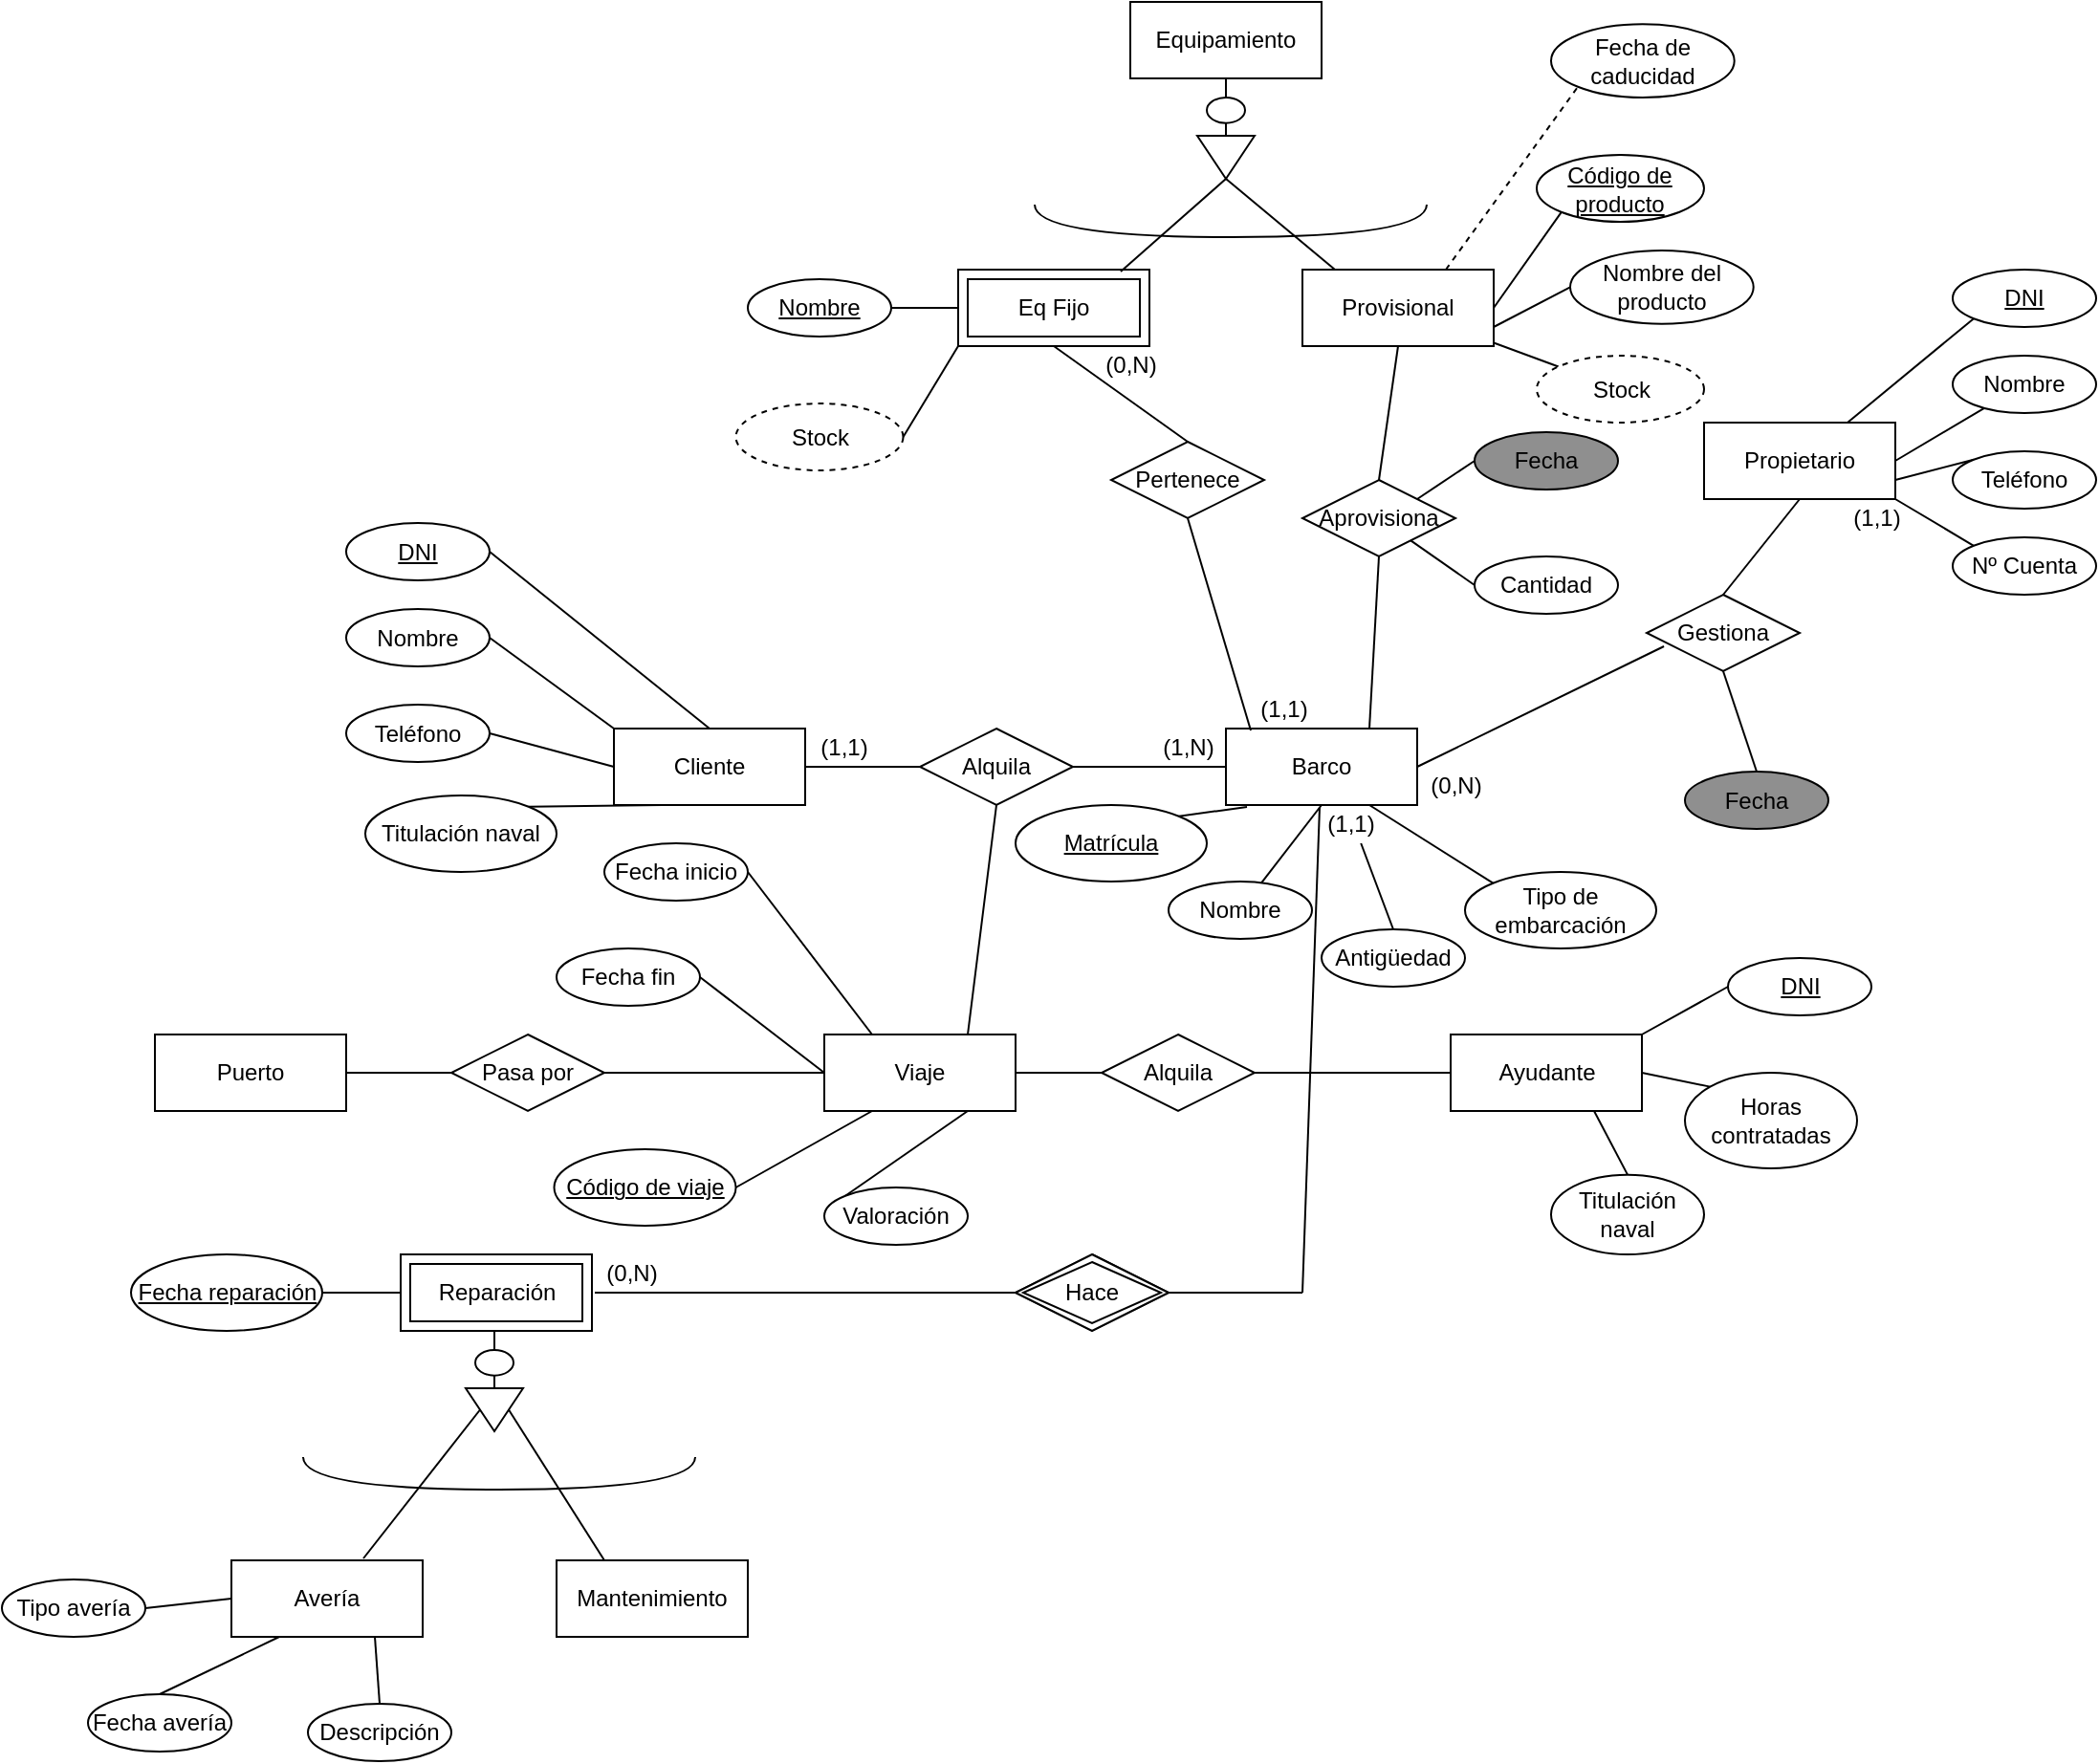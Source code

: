<mxfile version="13.9.0" type="device"><diagram id="R2lEEEUBdFMjLlhIrx00" name="Page-1"><mxGraphModel dx="2272" dy="772" grid="1" gridSize="10" guides="1" tooltips="1" connect="1" arrows="1" fold="1" page="1" pageScale="1" pageWidth="850" pageHeight="1100" math="0" shadow="0" extFonts="Permanent Marker^https://fonts.googleapis.com/css?family=Permanent+Marker"><root><mxCell id="0"/><mxCell id="1" parent="0"/><mxCell id="QF-dK1uG4Sk2gMCB4cIY-15" style="edgeStyle=none;rounded=0;orthogonalLoop=1;jettySize=auto;html=1;exitX=0.11;exitY=1.025;exitDx=0;exitDy=0;endArrow=none;endFill=0;strokeColor=#000000;entryX=1;entryY=0;entryDx=0;entryDy=0;exitPerimeter=0;" parent="1" source="QF-dK1uG4Sk2gMCB4cIY-2" target="QF-dK1uG4Sk2gMCB4cIY-14" edge="1"><mxGeometry relative="1" as="geometry"><mxPoint x="185" y="70" as="targetPoint"/></mxGeometry></mxCell><mxCell id="QF-dK1uG4Sk2gMCB4cIY-17" style="edgeStyle=none;rounded=0;orthogonalLoop=1;jettySize=auto;html=1;exitX=1;exitY=0.5;exitDx=0;exitDy=0;endArrow=none;endFill=0;strokeColor=#000000;entryX=0.113;entryY=0.675;entryDx=0;entryDy=0;entryPerimeter=0;" parent="1" source="QF-dK1uG4Sk2gMCB4cIY-2" target="QF-dK1uG4Sk2gMCB4cIY-25" edge="1"><mxGeometry relative="1" as="geometry"><mxPoint x="480" y="330" as="targetPoint"/></mxGeometry></mxCell><mxCell id="QF-dK1uG4Sk2gMCB4cIY-24" style="edgeStyle=none;rounded=0;orthogonalLoop=1;jettySize=auto;html=1;exitX=1;exitY=0.5;exitDx=0;exitDy=0;entryX=0;entryY=0.5;entryDx=0;entryDy=0;endArrow=none;endFill=0;strokeColor=#000000;" parent="1" source="QF-dK1uG4Sk2gMCB4cIY-2" target="QF-dK1uG4Sk2gMCB4cIY-19" edge="1"><mxGeometry relative="1" as="geometry"/></mxCell><mxCell id="zEP2oecPzIsx3I8dMnCr-19" style="edgeStyle=none;rounded=0;orthogonalLoop=1;jettySize=auto;html=1;exitX=0.5;exitY=1;exitDx=0;exitDy=0;endArrow=none;endFill=0;" edge="1" parent="1" source="QF-dK1uG4Sk2gMCB4cIY-2" target="zEP2oecPzIsx3I8dMnCr-17"><mxGeometry relative="1" as="geometry"/></mxCell><mxCell id="QF-dK1uG4Sk2gMCB4cIY-2" value="Barco" style="whiteSpace=wrap;html=1;align=center;" parent="1" vertex="1"><mxGeometry x="370" y="390" width="100" height="40" as="geometry"/></mxCell><mxCell id="zEP2oecPzIsx3I8dMnCr-6" style="rounded=0;orthogonalLoop=1;jettySize=auto;html=1;exitX=1;exitY=0.75;exitDx=0;exitDy=0;entryX=0;entryY=0;entryDx=0;entryDy=0;endArrow=none;endFill=0;" edge="1" parent="1" source="QF-dK1uG4Sk2gMCB4cIY-5" target="zEP2oecPzIsx3I8dMnCr-3"><mxGeometry relative="1" as="geometry"/></mxCell><mxCell id="zEP2oecPzIsx3I8dMnCr-7" style="edgeStyle=none;rounded=0;orthogonalLoop=1;jettySize=auto;html=1;exitX=1;exitY=0.5;exitDx=0;exitDy=0;endArrow=none;endFill=0;" edge="1" parent="1" source="QF-dK1uG4Sk2gMCB4cIY-5" target="zEP2oecPzIsx3I8dMnCr-2"><mxGeometry relative="1" as="geometry"/></mxCell><mxCell id="zEP2oecPzIsx3I8dMnCr-8" style="edgeStyle=none;rounded=0;orthogonalLoop=1;jettySize=auto;html=1;exitX=0.75;exitY=0;exitDx=0;exitDy=0;entryX=0;entryY=1;entryDx=0;entryDy=0;endArrow=none;endFill=0;" edge="1" parent="1" source="QF-dK1uG4Sk2gMCB4cIY-5" target="zEP2oecPzIsx3I8dMnCr-1"><mxGeometry relative="1" as="geometry"/></mxCell><mxCell id="zEP2oecPzIsx3I8dMnCr-31" style="edgeStyle=none;rounded=0;orthogonalLoop=1;jettySize=auto;html=1;exitX=1;exitY=1;exitDx=0;exitDy=0;entryX=0;entryY=0;entryDx=0;entryDy=0;endArrow=none;endFill=0;" edge="1" parent="1" source="QF-dK1uG4Sk2gMCB4cIY-5" target="zEP2oecPzIsx3I8dMnCr-30"><mxGeometry relative="1" as="geometry"/></mxCell><mxCell id="QF-dK1uG4Sk2gMCB4cIY-5" value="Propietario" style="whiteSpace=wrap;html=1;align=center;" parent="1" vertex="1"><mxGeometry x="620" y="230" width="100" height="40" as="geometry"/></mxCell><mxCell id="QF-dK1uG4Sk2gMCB4cIY-6" value="&lt;div&gt;Cliente&lt;/div&gt;" style="whiteSpace=wrap;html=1;align=center;" parent="1" vertex="1"><mxGeometry x="50" y="390" width="100" height="40" as="geometry"/></mxCell><mxCell id="zEP2oecPzIsx3I8dMnCr-98" style="edgeStyle=none;rounded=0;orthogonalLoop=1;jettySize=auto;html=1;exitX=1;exitY=0;exitDx=0;exitDy=0;entryX=0;entryY=0.5;entryDx=0;entryDy=0;endArrow=none;endFill=0;" edge="1" parent="1" source="QF-dK1uG4Sk2gMCB4cIY-7" target="zEP2oecPzIsx3I8dMnCr-97"><mxGeometry relative="1" as="geometry"/></mxCell><mxCell id="zEP2oecPzIsx3I8dMnCr-99" style="edgeStyle=none;rounded=0;orthogonalLoop=1;jettySize=auto;html=1;exitX=1;exitY=0.5;exitDx=0;exitDy=0;entryX=0;entryY=0;entryDx=0;entryDy=0;endArrow=none;endFill=0;" edge="1" parent="1" source="QF-dK1uG4Sk2gMCB4cIY-7" target="zEP2oecPzIsx3I8dMnCr-96"><mxGeometry relative="1" as="geometry"/></mxCell><mxCell id="zEP2oecPzIsx3I8dMnCr-100" style="edgeStyle=none;rounded=0;orthogonalLoop=1;jettySize=auto;html=1;exitX=0.75;exitY=1;exitDx=0;exitDy=0;entryX=0.5;entryY=0;entryDx=0;entryDy=0;endArrow=none;endFill=0;" edge="1" parent="1" source="QF-dK1uG4Sk2gMCB4cIY-7" target="zEP2oecPzIsx3I8dMnCr-95"><mxGeometry relative="1" as="geometry"/></mxCell><mxCell id="QF-dK1uG4Sk2gMCB4cIY-7" value="Ayudante" style="whiteSpace=wrap;html=1;align=center;" parent="1" vertex="1"><mxGeometry x="487.5" y="550" width="100" height="40" as="geometry"/></mxCell><mxCell id="zEP2oecPzIsx3I8dMnCr-85" style="edgeStyle=none;rounded=0;orthogonalLoop=1;jettySize=auto;html=1;exitX=0.75;exitY=1;exitDx=0;exitDy=0;entryX=0;entryY=0;entryDx=0;entryDy=0;endArrow=none;endFill=0;" edge="1" parent="1" source="QF-dK1uG4Sk2gMCB4cIY-8" target="zEP2oecPzIsx3I8dMnCr-84"><mxGeometry relative="1" as="geometry"/></mxCell><mxCell id="zEP2oecPzIsx3I8dMnCr-87" style="edgeStyle=none;rounded=0;orthogonalLoop=1;jettySize=auto;html=1;exitX=0;exitY=0.5;exitDx=0;exitDy=0;endArrow=none;endFill=0;" edge="1" parent="1" source="QF-dK1uG4Sk2gMCB4cIY-10"><mxGeometry relative="1" as="geometry"><mxPoint x="-20" y="570" as="targetPoint"/></mxGeometry></mxCell><mxCell id="zEP2oecPzIsx3I8dMnCr-94" style="edgeStyle=none;rounded=0;orthogonalLoop=1;jettySize=auto;html=1;exitX=1;exitY=0.5;exitDx=0;exitDy=0;entryX=0;entryY=0.5;entryDx=0;entryDy=0;endArrow=none;endFill=0;" edge="1" parent="1" source="QF-dK1uG4Sk2gMCB4cIY-8" target="zEP2oecPzIsx3I8dMnCr-92"><mxGeometry relative="1" as="geometry"/></mxCell><mxCell id="QF-dK1uG4Sk2gMCB4cIY-8" value="Viaje" style="whiteSpace=wrap;html=1;align=center;" parent="1" vertex="1"><mxGeometry x="160" y="550" width="100" height="40" as="geometry"/></mxCell><mxCell id="QF-dK1uG4Sk2gMCB4cIY-9" value="Mantenimiento" style="whiteSpace=wrap;html=1;align=center;" parent="1" vertex="1"><mxGeometry x="20" y="825" width="100" height="40" as="geometry"/></mxCell><mxCell id="QF-dK1uG4Sk2gMCB4cIY-40" style="edgeStyle=none;rounded=0;orthogonalLoop=1;jettySize=auto;html=1;exitX=0.5;exitY=1;exitDx=0;exitDy=0;endArrow=none;endFill=0;strokeColor=#000000;entryX=0.5;entryY=0;entryDx=0;entryDy=0;" parent="1" source="QF-dK1uG4Sk2gMCB4cIY-13" target="QF-dK1uG4Sk2gMCB4cIY-47" edge="1"><mxGeometry relative="1" as="geometry"/></mxCell><mxCell id="QF-dK1uG4Sk2gMCB4cIY-53" style="edgeStyle=none;rounded=0;orthogonalLoop=1;jettySize=auto;html=1;exitX=0;exitY=0.5;exitDx=0;exitDy=0;entryX=1;entryY=0.5;entryDx=0;entryDy=0;endArrow=none;endFill=0;strokeColor=#000000;" parent="1" source="QF-dK1uG4Sk2gMCB4cIY-13" target="QF-dK1uG4Sk2gMCB4cIY-52" edge="1"><mxGeometry relative="1" as="geometry"/></mxCell><mxCell id="QF-dK1uG4Sk2gMCB4cIY-13" value="Eq Fijo" style="shape=ext;margin=3;double=1;whiteSpace=wrap;html=1;align=center;strokeColor=#000000;" parent="1" vertex="1"><mxGeometry x="230" y="150" width="100" height="40" as="geometry"/></mxCell><mxCell id="QF-dK1uG4Sk2gMCB4cIY-14" value="Matrícula" style="ellipse;whiteSpace=wrap;html=1;align=center;fontStyle=4;strokeColor=#000000;" parent="1" vertex="1"><mxGeometry x="260" y="430" width="100" height="40" as="geometry"/></mxCell><mxCell id="QF-dK1uG4Sk2gMCB4cIY-23" style="edgeStyle=none;rounded=0;orthogonalLoop=1;jettySize=auto;html=1;exitX=1;exitY=0.5;exitDx=0;exitDy=0;entryX=1;entryY=0.5;entryDx=0;entryDy=0;endArrow=none;endFill=0;strokeColor=#000000;" parent="1" source="QF-dK1uG4Sk2gMCB4cIY-19" target="QF-dK1uG4Sk2gMCB4cIY-6" edge="1"><mxGeometry relative="1" as="geometry"/></mxCell><mxCell id="zEP2oecPzIsx3I8dMnCr-77" style="edgeStyle=none;rounded=0;orthogonalLoop=1;jettySize=auto;html=1;exitX=0.5;exitY=1;exitDx=0;exitDy=0;entryX=0.75;entryY=0;entryDx=0;entryDy=0;endArrow=none;endFill=0;" edge="1" parent="1" source="QF-dK1uG4Sk2gMCB4cIY-19" target="QF-dK1uG4Sk2gMCB4cIY-8"><mxGeometry relative="1" as="geometry"/></mxCell><mxCell id="QF-dK1uG4Sk2gMCB4cIY-19" value="Alquila" style="shape=rhombus;perimeter=rhombusPerimeter;whiteSpace=wrap;html=1;align=center;strokeColor=#000000;" parent="1" vertex="1"><mxGeometry x="210" y="390" width="80" height="40" as="geometry"/></mxCell><mxCell id="QF-dK1uG4Sk2gMCB4cIY-29" style="edgeStyle=none;rounded=0;orthogonalLoop=1;jettySize=auto;html=1;exitX=0.5;exitY=0;exitDx=0;exitDy=0;entryX=0.5;entryY=1;entryDx=0;entryDy=0;endArrow=none;endFill=0;strokeColor=#000000;" parent="1" source="QF-dK1uG4Sk2gMCB4cIY-25" target="QF-dK1uG4Sk2gMCB4cIY-5" edge="1"><mxGeometry relative="1" as="geometry"/></mxCell><mxCell id="QF-dK1uG4Sk2gMCB4cIY-25" value="Gestiona" style="shape=rhombus;perimeter=rhombusPerimeter;whiteSpace=wrap;html=1;align=center;strokeColor=#000000;" parent="1" vertex="1"><mxGeometry x="590" y="320" width="80" height="40" as="geometry"/></mxCell><mxCell id="QF-dK1uG4Sk2gMCB4cIY-30" value="(1,1)" style="text;html=1;align=center;verticalAlign=middle;resizable=0;points=[];autosize=1;" parent="1" vertex="1"><mxGeometry x="150" y="390" width="40" height="20" as="geometry"/></mxCell><mxCell id="QF-dK1uG4Sk2gMCB4cIY-31" value="(1,N)" style="text;html=1;align=center;verticalAlign=middle;resizable=0;points=[];autosize=1;" parent="1" vertex="1"><mxGeometry x="330" y="390" width="40" height="20" as="geometry"/></mxCell><mxCell id="QF-dK1uG4Sk2gMCB4cIY-32" value="(0,N)" style="text;html=1;align=center;verticalAlign=middle;resizable=0;points=[];autosize=1;" parent="1" vertex="1"><mxGeometry x="470" y="410" width="40" height="20" as="geometry"/></mxCell><mxCell id="QF-dK1uG4Sk2gMCB4cIY-33" value="(1,1)" style="text;html=1;align=center;verticalAlign=middle;resizable=0;points=[];autosize=1;" parent="1" vertex="1"><mxGeometry x="690" y="270" width="40" height="20" as="geometry"/></mxCell><mxCell id="QF-dK1uG4Sk2gMCB4cIY-60" style="edgeStyle=none;rounded=0;orthogonalLoop=1;jettySize=auto;html=1;exitX=1;exitY=0.5;exitDx=0;exitDy=0;entryX=0;entryY=1;entryDx=0;entryDy=0;endArrow=none;endFill=0;strokeColor=#000000;" parent="1" source="QF-dK1uG4Sk2gMCB4cIY-34" target="QF-dK1uG4Sk2gMCB4cIY-59" edge="1"><mxGeometry relative="1" as="geometry"/></mxCell><mxCell id="zEP2oecPzIsx3I8dMnCr-25" style="edgeStyle=none;rounded=0;orthogonalLoop=1;jettySize=auto;html=1;exitX=1;exitY=0.75;exitDx=0;exitDy=0;entryX=0;entryY=0.5;entryDx=0;entryDy=0;endArrow=none;endFill=0;" edge="1" parent="1" source="QF-dK1uG4Sk2gMCB4cIY-34" target="zEP2oecPzIsx3I8dMnCr-24"><mxGeometry relative="1" as="geometry"/></mxCell><mxCell id="zEP2oecPzIsx3I8dMnCr-26" style="edgeStyle=none;rounded=0;orthogonalLoop=1;jettySize=auto;html=1;exitX=0.75;exitY=0;exitDx=0;exitDy=0;endArrow=none;endFill=0;entryX=0;entryY=1;entryDx=0;entryDy=0;dashed=1;" edge="1" parent="1" source="QF-dK1uG4Sk2gMCB4cIY-34" target="zEP2oecPzIsx3I8dMnCr-27"><mxGeometry relative="1" as="geometry"><mxPoint x="540" y="60" as="targetPoint"/></mxGeometry></mxCell><mxCell id="QF-dK1uG4Sk2gMCB4cIY-34" value="Provisional" style="whiteSpace=wrap;html=1;align=center;" parent="1" vertex="1"><mxGeometry x="410" y="150" width="100" height="40" as="geometry"/></mxCell><mxCell id="QF-dK1uG4Sk2gMCB4cIY-42" style="edgeStyle=none;rounded=0;orthogonalLoop=1;jettySize=auto;html=1;exitX=0.5;exitY=1;exitDx=0;exitDy=0;entryX=0.5;entryY=0;entryDx=0;entryDy=0;endArrow=none;endFill=0;strokeColor=#000000;" parent="1" source="QF-dK1uG4Sk2gMCB4cIY-35" target="QF-dK1uG4Sk2gMCB4cIY-41" edge="1"><mxGeometry relative="1" as="geometry"/></mxCell><mxCell id="QF-dK1uG4Sk2gMCB4cIY-35" value="Equipamiento" style="whiteSpace=wrap;html=1;align=center;" parent="1" vertex="1"><mxGeometry x="320" y="10" width="100" height="40" as="geometry"/></mxCell><mxCell id="QF-dK1uG4Sk2gMCB4cIY-44" style="edgeStyle=none;rounded=0;orthogonalLoop=1;jettySize=auto;html=1;exitX=1;exitY=0.5;exitDx=0;exitDy=0;entryX=0.17;entryY=0;entryDx=0;entryDy=0;entryPerimeter=0;endArrow=none;endFill=0;strokeColor=#000000;" parent="1" source="QF-dK1uG4Sk2gMCB4cIY-38" target="QF-dK1uG4Sk2gMCB4cIY-34" edge="1"><mxGeometry relative="1" as="geometry"/></mxCell><mxCell id="QF-dK1uG4Sk2gMCB4cIY-45" style="edgeStyle=none;rounded=0;orthogonalLoop=1;jettySize=auto;html=1;exitX=1;exitY=0.5;exitDx=0;exitDy=0;entryX=0.85;entryY=0.025;entryDx=0;entryDy=0;entryPerimeter=0;endArrow=none;endFill=0;strokeColor=#000000;" parent="1" source="QF-dK1uG4Sk2gMCB4cIY-38" target="QF-dK1uG4Sk2gMCB4cIY-13" edge="1"><mxGeometry relative="1" as="geometry"/></mxCell><mxCell id="QF-dK1uG4Sk2gMCB4cIY-38" value="" style="triangle;whiteSpace=wrap;html=1;strokeColor=#000000;direction=south;" parent="1" vertex="1"><mxGeometry x="355" y="80" width="30" height="22.5" as="geometry"/></mxCell><mxCell id="QF-dK1uG4Sk2gMCB4cIY-43" style="edgeStyle=none;rounded=0;orthogonalLoop=1;jettySize=auto;html=1;exitX=0.5;exitY=1;exitDx=0;exitDy=0;entryX=0;entryY=0.5;entryDx=0;entryDy=0;endArrow=none;endFill=0;strokeColor=#000000;" parent="1" source="QF-dK1uG4Sk2gMCB4cIY-41" target="QF-dK1uG4Sk2gMCB4cIY-38" edge="1"><mxGeometry relative="1" as="geometry"/></mxCell><mxCell id="QF-dK1uG4Sk2gMCB4cIY-41" value="" style="ellipse;whiteSpace=wrap;html=1;strokeColor=#000000;" parent="1" vertex="1"><mxGeometry x="360" y="60" width="20" height="13.33" as="geometry"/></mxCell><mxCell id="QF-dK1uG4Sk2gMCB4cIY-46" value="" style="endArrow=none;html=1;strokeColor=#000000;edgeStyle=orthogonalEdgeStyle;curved=1;" parent="1" edge="1"><mxGeometry width="50" height="50" relative="1" as="geometry"><mxPoint x="270" y="116" as="sourcePoint"/><mxPoint x="475" y="116" as="targetPoint"/><Array as="points"><mxPoint x="270" y="133"/><mxPoint x="475" y="133"/></Array></mxGeometry></mxCell><mxCell id="QF-dK1uG4Sk2gMCB4cIY-48" style="rounded=0;orthogonalLoop=1;jettySize=auto;html=1;exitX=0.5;exitY=1;exitDx=0;exitDy=0;entryX=0.13;entryY=0.025;entryDx=0;entryDy=0;endArrow=none;endFill=0;strokeColor=#000000;entryPerimeter=0;" parent="1" source="QF-dK1uG4Sk2gMCB4cIY-47" target="QF-dK1uG4Sk2gMCB4cIY-2" edge="1"><mxGeometry relative="1" as="geometry"/></mxCell><mxCell id="QF-dK1uG4Sk2gMCB4cIY-47" value="Pertenece" style="shape=rhombus;perimeter=rhombusPerimeter;whiteSpace=wrap;html=1;align=center;strokeColor=#000000;" parent="1" vertex="1"><mxGeometry x="310" y="240" width="80" height="40" as="geometry"/></mxCell><mxCell id="QF-dK1uG4Sk2gMCB4cIY-49" value="(1,1)" style="text;html=1;align=center;verticalAlign=middle;resizable=0;points=[];autosize=1;" parent="1" vertex="1"><mxGeometry x="380" y="370" width="40" height="20" as="geometry"/></mxCell><mxCell id="QF-dK1uG4Sk2gMCB4cIY-51" value="(0,N)" style="text;html=1;align=center;verticalAlign=middle;resizable=0;points=[];autosize=1;" parent="1" vertex="1"><mxGeometry x="300" y="190" width="40" height="20" as="geometry"/></mxCell><mxCell id="QF-dK1uG4Sk2gMCB4cIY-52" value="&lt;u&gt;Nombre&lt;/u&gt;" style="ellipse;whiteSpace=wrap;html=1;align=center;strokeColor=#000000;" parent="1" vertex="1"><mxGeometry x="120" y="155" width="75" height="30" as="geometry"/></mxCell><mxCell id="QF-dK1uG4Sk2gMCB4cIY-56" style="edgeStyle=none;rounded=0;orthogonalLoop=1;jettySize=auto;html=1;exitX=0.5;exitY=1;exitDx=0;exitDy=0;entryX=0.75;entryY=0;entryDx=0;entryDy=0;endArrow=none;endFill=0;strokeColor=#000000;" parent="1" source="QF-dK1uG4Sk2gMCB4cIY-54" target="QF-dK1uG4Sk2gMCB4cIY-2" edge="1"><mxGeometry relative="1" as="geometry"/></mxCell><mxCell id="QF-dK1uG4Sk2gMCB4cIY-57" style="edgeStyle=none;rounded=0;orthogonalLoop=1;jettySize=auto;html=1;exitX=0.5;exitY=0;exitDx=0;exitDy=0;entryX=0.5;entryY=1;entryDx=0;entryDy=0;endArrow=none;endFill=0;strokeColor=#000000;" parent="1" source="QF-dK1uG4Sk2gMCB4cIY-54" target="QF-dK1uG4Sk2gMCB4cIY-34" edge="1"><mxGeometry relative="1" as="geometry"/></mxCell><mxCell id="zEP2oecPzIsx3I8dMnCr-22" style="edgeStyle=none;rounded=0;orthogonalLoop=1;jettySize=auto;html=1;exitX=1;exitY=0;exitDx=0;exitDy=0;entryX=0;entryY=0.5;entryDx=0;entryDy=0;endArrow=none;endFill=0;" edge="1" parent="1" source="QF-dK1uG4Sk2gMCB4cIY-54" target="zEP2oecPzIsx3I8dMnCr-20"><mxGeometry relative="1" as="geometry"/></mxCell><mxCell id="QF-dK1uG4Sk2gMCB4cIY-54" value="Aprovisiona" style="shape=rhombus;perimeter=rhombusPerimeter;whiteSpace=wrap;html=1;align=center;strokeColor=#000000;" parent="1" vertex="1"><mxGeometry x="410" y="260" width="80" height="40" as="geometry"/></mxCell><mxCell id="QF-dK1uG4Sk2gMCB4cIY-59" value="Código de producto" style="ellipse;whiteSpace=wrap;html=1;align=center;strokeColor=#000000;fontStyle=4" parent="1" vertex="1"><mxGeometry x="532.49" y="90" width="87.5" height="35" as="geometry"/></mxCell><mxCell id="QF-dK1uG4Sk2gMCB4cIY-62" value="" style="edgeStyle=none;rounded=0;orthogonalLoop=1;jettySize=auto;html=1;endArrow=none;endFill=0;strokeColor=#000000;" parent="1" source="QF-dK1uG4Sk2gMCB4cIY-61" target="QF-dK1uG4Sk2gMCB4cIY-34" edge="1"><mxGeometry relative="1" as="geometry"/></mxCell><mxCell id="QF-dK1uG4Sk2gMCB4cIY-61" value="Stock" style="ellipse;whiteSpace=wrap;html=1;align=center;strokeColor=#000000;dashed=1;" parent="1" vertex="1"><mxGeometry x="532.5" y="195" width="87.5" height="35" as="geometry"/></mxCell><mxCell id="zEP2oecPzIsx3I8dMnCr-1" value="&lt;u&gt;DNI&lt;/u&gt;" style="ellipse;whiteSpace=wrap;html=1;align=center;strokeColor=#000000;" vertex="1" parent="1"><mxGeometry x="750" y="150" width="75" height="30" as="geometry"/></mxCell><mxCell id="zEP2oecPzIsx3I8dMnCr-2" value="Nombre" style="ellipse;whiteSpace=wrap;html=1;align=center;strokeColor=#000000;" vertex="1" parent="1"><mxGeometry x="750" y="195" width="75" height="30" as="geometry"/></mxCell><mxCell id="zEP2oecPzIsx3I8dMnCr-3" value="Teléfono" style="ellipse;whiteSpace=wrap;html=1;align=center;strokeColor=#000000;" vertex="1" parent="1"><mxGeometry x="750" y="245" width="75" height="30" as="geometry"/></mxCell><mxCell id="zEP2oecPzIsx3I8dMnCr-12" style="edgeStyle=none;rounded=0;orthogonalLoop=1;jettySize=auto;html=1;exitX=1;exitY=0.5;exitDx=0;exitDy=0;entryX=0.5;entryY=0;entryDx=0;entryDy=0;endArrow=none;endFill=0;" edge="1" parent="1" source="zEP2oecPzIsx3I8dMnCr-9" target="QF-dK1uG4Sk2gMCB4cIY-6"><mxGeometry relative="1" as="geometry"><mxPoint x="20" y="335" as="targetPoint"/></mxGeometry></mxCell><mxCell id="zEP2oecPzIsx3I8dMnCr-9" value="&lt;u&gt;DNI&lt;/u&gt;" style="ellipse;whiteSpace=wrap;html=1;align=center;strokeColor=#000000;" vertex="1" parent="1"><mxGeometry x="-90" y="282.5" width="75" height="30" as="geometry"/></mxCell><mxCell id="zEP2oecPzIsx3I8dMnCr-13" style="edgeStyle=none;rounded=0;orthogonalLoop=1;jettySize=auto;html=1;exitX=1;exitY=0.5;exitDx=0;exitDy=0;entryX=0;entryY=0;entryDx=0;entryDy=0;endArrow=none;endFill=0;" edge="1" parent="1" source="zEP2oecPzIsx3I8dMnCr-10" target="QF-dK1uG4Sk2gMCB4cIY-6"><mxGeometry relative="1" as="geometry"><mxPoint x="20" y="345" as="targetPoint"/></mxGeometry></mxCell><mxCell id="zEP2oecPzIsx3I8dMnCr-10" value="Nombre" style="ellipse;whiteSpace=wrap;html=1;align=center;strokeColor=#000000;" vertex="1" parent="1"><mxGeometry x="-90" y="327.5" width="75" height="30" as="geometry"/></mxCell><mxCell id="zEP2oecPzIsx3I8dMnCr-14" style="edgeStyle=none;rounded=0;orthogonalLoop=1;jettySize=auto;html=1;exitX=1;exitY=0.5;exitDx=0;exitDy=0;entryX=0;entryY=0.5;entryDx=0;entryDy=0;endArrow=none;endFill=0;" edge="1" parent="1" source="zEP2oecPzIsx3I8dMnCr-11" target="QF-dK1uG4Sk2gMCB4cIY-6"><mxGeometry relative="1" as="geometry"><mxPoint x="20" y="365" as="targetPoint"/></mxGeometry></mxCell><mxCell id="zEP2oecPzIsx3I8dMnCr-11" value="Teléfono" style="ellipse;whiteSpace=wrap;html=1;align=center;strokeColor=#000000;" vertex="1" parent="1"><mxGeometry x="-90" y="377.5" width="75" height="30" as="geometry"/></mxCell><mxCell id="zEP2oecPzIsx3I8dMnCr-16" style="edgeStyle=none;rounded=0;orthogonalLoop=1;jettySize=auto;html=1;exitX=1;exitY=0.5;exitDx=0;exitDy=0;entryX=0;entryY=1;entryDx=0;entryDy=0;endArrow=none;endFill=0;" edge="1" parent="1" source="zEP2oecPzIsx3I8dMnCr-15" target="QF-dK1uG4Sk2gMCB4cIY-13"><mxGeometry relative="1" as="geometry"/></mxCell><mxCell id="zEP2oecPzIsx3I8dMnCr-15" value="Stock" style="ellipse;whiteSpace=wrap;html=1;align=center;strokeColor=#000000;dashed=1;" vertex="1" parent="1"><mxGeometry x="113.75" y="220" width="87.5" height="35" as="geometry"/></mxCell><mxCell id="zEP2oecPzIsx3I8dMnCr-17" value="Nombre" style="ellipse;whiteSpace=wrap;html=1;align=center;strokeColor=#000000;" vertex="1" parent="1"><mxGeometry x="340" y="470" width="75" height="30" as="geometry"/></mxCell><mxCell id="zEP2oecPzIsx3I8dMnCr-20" value="Fecha" style="ellipse;whiteSpace=wrap;html=1;align=center;strokeColor=#000000;fillColor=#8F8F8F;" vertex="1" parent="1"><mxGeometry x="500" y="235" width="75" height="30" as="geometry"/></mxCell><mxCell id="zEP2oecPzIsx3I8dMnCr-23" style="edgeStyle=none;rounded=0;orthogonalLoop=1;jettySize=auto;html=1;exitX=0;exitY=0.5;exitDx=0;exitDy=0;endArrow=none;endFill=0;" edge="1" parent="1" source="zEP2oecPzIsx3I8dMnCr-21" target="QF-dK1uG4Sk2gMCB4cIY-54"><mxGeometry relative="1" as="geometry"/></mxCell><mxCell id="zEP2oecPzIsx3I8dMnCr-21" value="Cantidad" style="ellipse;whiteSpace=wrap;html=1;align=center;strokeColor=#000000;" vertex="1" parent="1"><mxGeometry x="500" y="300" width="75" height="30" as="geometry"/></mxCell><mxCell id="zEP2oecPzIsx3I8dMnCr-24" value="Nombre del producto" style="ellipse;whiteSpace=wrap;html=1;align=center;strokeColor=#000000;" vertex="1" parent="1"><mxGeometry x="550.0" y="140" width="95.85" height="38.34" as="geometry"/></mxCell><mxCell id="zEP2oecPzIsx3I8dMnCr-27" value="Fecha de caducidad" style="ellipse;whiteSpace=wrap;html=1;align=center;strokeColor=#000000;" vertex="1" parent="1"><mxGeometry x="540.0" y="21.66" width="95.85" height="38.34" as="geometry"/></mxCell><mxCell id="zEP2oecPzIsx3I8dMnCr-29" style="edgeStyle=none;rounded=0;orthogonalLoop=1;jettySize=auto;html=1;exitX=1;exitY=0;exitDx=0;exitDy=0;entryX=0.25;entryY=1;entryDx=0;entryDy=0;endArrow=none;endFill=0;" edge="1" parent="1" source="zEP2oecPzIsx3I8dMnCr-28" target="QF-dK1uG4Sk2gMCB4cIY-6"><mxGeometry relative="1" as="geometry"/></mxCell><mxCell id="zEP2oecPzIsx3I8dMnCr-28" value="Titulación naval" style="ellipse;whiteSpace=wrap;html=1;align=center;strokeColor=#000000;" vertex="1" parent="1"><mxGeometry x="-80" y="425" width="100" height="40" as="geometry"/></mxCell><mxCell id="zEP2oecPzIsx3I8dMnCr-30" value="Nº Cuenta" style="ellipse;whiteSpace=wrap;html=1;align=center;strokeColor=#000000;" vertex="1" parent="1"><mxGeometry x="750" y="290" width="75" height="30" as="geometry"/></mxCell><mxCell id="zEP2oecPzIsx3I8dMnCr-34" style="edgeStyle=none;rounded=0;orthogonalLoop=1;jettySize=auto;html=1;exitX=0.5;exitY=0;exitDx=0;exitDy=0;entryX=0.5;entryY=1;entryDx=0;entryDy=0;endArrow=none;endFill=0;" edge="1" parent="1" source="zEP2oecPzIsx3I8dMnCr-33" target="QF-dK1uG4Sk2gMCB4cIY-25"><mxGeometry relative="1" as="geometry"/></mxCell><mxCell id="zEP2oecPzIsx3I8dMnCr-33" value="Fecha" style="ellipse;whiteSpace=wrap;html=1;align=center;strokeColor=#000000;fillColor=#8F8F8F;" vertex="1" parent="1"><mxGeometry x="610" y="412.5" width="75" height="30" as="geometry"/></mxCell><mxCell id="zEP2oecPzIsx3I8dMnCr-40" style="edgeStyle=none;rounded=0;orthogonalLoop=1;jettySize=auto;html=1;exitX=0.5;exitY=0;exitDx=0;exitDy=0;entryX=0.64;entryY=1;entryDx=0;entryDy=0;entryPerimeter=0;endArrow=none;endFill=0;" edge="1" parent="1" source="zEP2oecPzIsx3I8dMnCr-73" target="QF-dK1uG4Sk2gMCB4cIY-2"><mxGeometry relative="1" as="geometry"/></mxCell><mxCell id="zEP2oecPzIsx3I8dMnCr-35" value="Antigüedad" style="ellipse;whiteSpace=wrap;html=1;align=center;strokeColor=#000000;" vertex="1" parent="1"><mxGeometry x="420" y="495" width="75" height="30" as="geometry"/></mxCell><mxCell id="zEP2oecPzIsx3I8dMnCr-42" style="edgeStyle=none;rounded=0;orthogonalLoop=1;jettySize=auto;html=1;exitX=0;exitY=0;exitDx=0;exitDy=0;entryX=0.75;entryY=1;entryDx=0;entryDy=0;endArrow=none;endFill=0;" edge="1" parent="1" source="zEP2oecPzIsx3I8dMnCr-37" target="QF-dK1uG4Sk2gMCB4cIY-2"><mxGeometry relative="1" as="geometry"/></mxCell><mxCell id="zEP2oecPzIsx3I8dMnCr-37" value="Tipo de embarcación" style="ellipse;whiteSpace=wrap;html=1;align=center;strokeColor=#000000;" vertex="1" parent="1"><mxGeometry x="495" y="465" width="100" height="40" as="geometry"/></mxCell><mxCell id="zEP2oecPzIsx3I8dMnCr-59" style="edgeStyle=none;rounded=0;orthogonalLoop=1;jettySize=auto;html=1;exitX=1;exitY=0.5;exitDx=0;exitDy=0;endArrow=none;endFill=0;" edge="1" parent="1"><mxGeometry relative="1" as="geometry"><mxPoint x="270" y="685" as="targetPoint"/><mxPoint x="40" y="685" as="sourcePoint"/></mxGeometry></mxCell><mxCell id="zEP2oecPzIsx3I8dMnCr-45" value="Avería" style="whiteSpace=wrap;html=1;align=center;" vertex="1" parent="1"><mxGeometry x="-150" y="825" width="100" height="40" as="geometry"/></mxCell><mxCell id="zEP2oecPzIsx3I8dMnCr-46" style="edgeStyle=none;rounded=0;orthogonalLoop=1;jettySize=auto;html=1;exitX=0.5;exitY=1;exitDx=0;exitDy=0;entryX=0.5;entryY=0;entryDx=0;entryDy=0;endArrow=none;endFill=0;strokeColor=#000000;" edge="1" parent="1" target="zEP2oecPzIsx3I8dMnCr-49"><mxGeometry relative="1" as="geometry"><mxPoint x="-12.5" y="705" as="sourcePoint"/></mxGeometry></mxCell><mxCell id="zEP2oecPzIsx3I8dMnCr-57" style="edgeStyle=none;rounded=0;orthogonalLoop=1;jettySize=auto;html=1;exitX=0.5;exitY=1;exitDx=0;exitDy=0;entryX=0.69;entryY=-0.025;entryDx=0;entryDy=0;entryPerimeter=0;endArrow=none;endFill=0;" edge="1" parent="1" source="zEP2oecPzIsx3I8dMnCr-47" target="zEP2oecPzIsx3I8dMnCr-45"><mxGeometry relative="1" as="geometry"/></mxCell><mxCell id="zEP2oecPzIsx3I8dMnCr-58" style="edgeStyle=none;rounded=0;orthogonalLoop=1;jettySize=auto;html=1;exitX=0.5;exitY=0;exitDx=0;exitDy=0;entryX=0.25;entryY=0;entryDx=0;entryDy=0;endArrow=none;endFill=0;" edge="1" parent="1" source="zEP2oecPzIsx3I8dMnCr-47" target="QF-dK1uG4Sk2gMCB4cIY-9"><mxGeometry relative="1" as="geometry"/></mxCell><mxCell id="zEP2oecPzIsx3I8dMnCr-47" value="" style="triangle;whiteSpace=wrap;html=1;strokeColor=#000000;direction=south;" vertex="1" parent="1"><mxGeometry x="-27.5" y="735" width="30" height="22.5" as="geometry"/></mxCell><mxCell id="zEP2oecPzIsx3I8dMnCr-48" style="edgeStyle=none;rounded=0;orthogonalLoop=1;jettySize=auto;html=1;exitX=0.5;exitY=1;exitDx=0;exitDy=0;entryX=0;entryY=0.5;entryDx=0;entryDy=0;endArrow=none;endFill=0;strokeColor=#000000;" edge="1" parent="1" source="zEP2oecPzIsx3I8dMnCr-49" target="zEP2oecPzIsx3I8dMnCr-47"><mxGeometry relative="1" as="geometry"/></mxCell><mxCell id="zEP2oecPzIsx3I8dMnCr-49" value="" style="ellipse;whiteSpace=wrap;html=1;strokeColor=#000000;" vertex="1" parent="1"><mxGeometry x="-22.5" y="715" width="20" height="13.33" as="geometry"/></mxCell><mxCell id="zEP2oecPzIsx3I8dMnCr-50" value="" style="endArrow=none;html=1;strokeColor=#000000;edgeStyle=orthogonalEdgeStyle;curved=1;" edge="1" parent="1"><mxGeometry width="50" height="50" relative="1" as="geometry"><mxPoint x="-112.5" y="771" as="sourcePoint"/><mxPoint x="92.5" y="771" as="targetPoint"/><Array as="points"><mxPoint x="-112.5" y="788"/><mxPoint x="92.5" y="788"/></Array></mxGeometry></mxCell><mxCell id="zEP2oecPzIsx3I8dMnCr-61" style="edgeStyle=none;rounded=0;orthogonalLoop=1;jettySize=auto;html=1;exitX=1;exitY=0.5;exitDx=0;exitDy=0;endArrow=none;endFill=0;" edge="1" parent="1"><mxGeometry relative="1" as="geometry"><mxPoint x="410" y="685" as="targetPoint"/><mxPoint x="340" y="685" as="sourcePoint"/></mxGeometry></mxCell><mxCell id="zEP2oecPzIsx3I8dMnCr-62" value="" style="endArrow=none;html=1;entryX=0.1;entryY=0.05;entryDx=0;entryDy=0;entryPerimeter=0;" edge="1" parent="1" target="zEP2oecPzIsx3I8dMnCr-73"><mxGeometry width="50" height="50" relative="1" as="geometry"><mxPoint x="410" y="685" as="sourcePoint"/><mxPoint x="420" y="425" as="targetPoint"/></mxGeometry></mxCell><mxCell id="zEP2oecPzIsx3I8dMnCr-68" style="edgeStyle=none;rounded=0;orthogonalLoop=1;jettySize=auto;html=1;exitX=0.5;exitY=0;exitDx=0;exitDy=0;entryX=0.25;entryY=1;entryDx=0;entryDy=0;endArrow=none;endFill=0;" edge="1" parent="1" source="zEP2oecPzIsx3I8dMnCr-63" target="zEP2oecPzIsx3I8dMnCr-45"><mxGeometry relative="1" as="geometry"/></mxCell><mxCell id="zEP2oecPzIsx3I8dMnCr-63" value="Fecha avería" style="ellipse;whiteSpace=wrap;html=1;align=center;strokeColor=#000000;" vertex="1" parent="1"><mxGeometry x="-225" y="895" width="75" height="30" as="geometry"/></mxCell><mxCell id="zEP2oecPzIsx3I8dMnCr-65" style="edgeStyle=none;rounded=0;orthogonalLoop=1;jettySize=auto;html=1;exitX=1;exitY=0.5;exitDx=0;exitDy=0;entryX=0;entryY=0.5;entryDx=0;entryDy=0;endArrow=none;endFill=0;" edge="1" parent="1" source="zEP2oecPzIsx3I8dMnCr-64"><mxGeometry relative="1" as="geometry"><mxPoint x="-60" y="685" as="targetPoint"/></mxGeometry></mxCell><mxCell id="zEP2oecPzIsx3I8dMnCr-64" value="&lt;u&gt;Fecha reparación&lt;/u&gt;" style="ellipse;whiteSpace=wrap;html=1;align=center;strokeColor=#000000;" vertex="1" parent="1"><mxGeometry x="-202.5" y="665" width="100" height="40" as="geometry"/></mxCell><mxCell id="zEP2oecPzIsx3I8dMnCr-67" style="edgeStyle=none;rounded=0;orthogonalLoop=1;jettySize=auto;html=1;exitX=0.5;exitY=0;exitDx=0;exitDy=0;entryX=0.75;entryY=1;entryDx=0;entryDy=0;endArrow=none;endFill=0;" edge="1" parent="1" source="zEP2oecPzIsx3I8dMnCr-66" target="zEP2oecPzIsx3I8dMnCr-45"><mxGeometry relative="1" as="geometry"/></mxCell><mxCell id="zEP2oecPzIsx3I8dMnCr-66" value="Descripción" style="ellipse;whiteSpace=wrap;html=1;align=center;strokeColor=#000000;" vertex="1" parent="1"><mxGeometry x="-110" y="900" width="75" height="30" as="geometry"/></mxCell><mxCell id="zEP2oecPzIsx3I8dMnCr-70" style="edgeStyle=none;rounded=0;orthogonalLoop=1;jettySize=auto;html=1;exitX=1;exitY=0.5;exitDx=0;exitDy=0;entryX=0;entryY=0.5;entryDx=0;entryDy=0;endArrow=none;endFill=0;" edge="1" parent="1" source="zEP2oecPzIsx3I8dMnCr-69" target="zEP2oecPzIsx3I8dMnCr-45"><mxGeometry relative="1" as="geometry"/></mxCell><mxCell id="zEP2oecPzIsx3I8dMnCr-69" value="Tipo avería" style="ellipse;whiteSpace=wrap;html=1;align=center;strokeColor=#000000;" vertex="1" parent="1"><mxGeometry x="-270" y="835" width="75" height="30" as="geometry"/></mxCell><mxCell id="zEP2oecPzIsx3I8dMnCr-71" value="Hace" style="shape=rhombus;double=1;perimeter=rhombusPerimeter;whiteSpace=wrap;html=1;align=center;fillColor=#FFFFFF;" vertex="1" parent="1"><mxGeometry x="260" y="665" width="80" height="40" as="geometry"/></mxCell><mxCell id="zEP2oecPzIsx3I8dMnCr-72" value="Reparación" style="shape=ext;margin=3;double=1;whiteSpace=wrap;html=1;align=center;fillColor=#FFFFFF;" vertex="1" parent="1"><mxGeometry x="-61.5" y="665" width="100" height="40" as="geometry"/></mxCell><mxCell id="zEP2oecPzIsx3I8dMnCr-73" value="(1,1)" style="text;html=1;align=center;verticalAlign=middle;resizable=0;points=[];autosize=1;" vertex="1" parent="1"><mxGeometry x="415" y="430" width="40" height="20" as="geometry"/></mxCell><mxCell id="zEP2oecPzIsx3I8dMnCr-74" style="edgeStyle=none;rounded=0;orthogonalLoop=1;jettySize=auto;html=1;exitX=0.5;exitY=0;exitDx=0;exitDy=0;entryX=0.64;entryY=1;entryDx=0;entryDy=0;entryPerimeter=0;endArrow=none;endFill=0;" edge="1" parent="1" source="zEP2oecPzIsx3I8dMnCr-35" target="zEP2oecPzIsx3I8dMnCr-73"><mxGeometry relative="1" as="geometry"><mxPoint x="457.5" y="495" as="sourcePoint"/><mxPoint x="434" y="430" as="targetPoint"/></mxGeometry></mxCell><mxCell id="zEP2oecPzIsx3I8dMnCr-75" value="(0,N)" style="text;html=1;align=center;verticalAlign=middle;resizable=0;points=[];autosize=1;" vertex="1" parent="1"><mxGeometry x="38.5" y="665" width="40" height="20" as="geometry"/></mxCell><mxCell id="zEP2oecPzIsx3I8dMnCr-82" style="edgeStyle=none;rounded=0;orthogonalLoop=1;jettySize=auto;html=1;exitX=1;exitY=0.5;exitDx=0;exitDy=0;entryX=0.25;entryY=0;entryDx=0;entryDy=0;endArrow=none;endFill=0;" edge="1" parent="1" source="zEP2oecPzIsx3I8dMnCr-78" target="QF-dK1uG4Sk2gMCB4cIY-8"><mxGeometry relative="1" as="geometry"/></mxCell><mxCell id="zEP2oecPzIsx3I8dMnCr-78" value="Fecha inicio" style="ellipse;whiteSpace=wrap;html=1;align=center;strokeColor=#000000;" vertex="1" parent="1"><mxGeometry x="45" y="450" width="75" height="30" as="geometry"/></mxCell><mxCell id="zEP2oecPzIsx3I8dMnCr-81" style="edgeStyle=none;rounded=0;orthogonalLoop=1;jettySize=auto;html=1;exitX=1;exitY=0.5;exitDx=0;exitDy=0;entryX=0;entryY=0.5;entryDx=0;entryDy=0;endArrow=none;endFill=0;" edge="1" parent="1" source="zEP2oecPzIsx3I8dMnCr-79" target="QF-dK1uG4Sk2gMCB4cIY-8"><mxGeometry relative="1" as="geometry"/></mxCell><mxCell id="zEP2oecPzIsx3I8dMnCr-79" value="Fecha fin" style="ellipse;whiteSpace=wrap;html=1;align=center;strokeColor=#000000;" vertex="1" parent="1"><mxGeometry x="20" y="505" width="75" height="30" as="geometry"/></mxCell><mxCell id="zEP2oecPzIsx3I8dMnCr-83" style="edgeStyle=none;rounded=0;orthogonalLoop=1;jettySize=auto;html=1;exitX=1;exitY=0.5;exitDx=0;exitDy=0;entryX=0.25;entryY=1;entryDx=0;entryDy=0;endArrow=none;endFill=0;" edge="1" parent="1" source="zEP2oecPzIsx3I8dMnCr-80" target="QF-dK1uG4Sk2gMCB4cIY-8"><mxGeometry relative="1" as="geometry"/></mxCell><mxCell id="zEP2oecPzIsx3I8dMnCr-80" value="&lt;u&gt;Código de viaje&lt;/u&gt;" style="ellipse;whiteSpace=wrap;html=1;align=center;strokeColor=#000000;" vertex="1" parent="1"><mxGeometry x="18.75" y="610" width="95" height="40" as="geometry"/></mxCell><mxCell id="zEP2oecPzIsx3I8dMnCr-84" value="Valoración" style="ellipse;whiteSpace=wrap;html=1;align=center;strokeColor=#000000;" vertex="1" parent="1"><mxGeometry x="160" y="630" width="75" height="30" as="geometry"/></mxCell><mxCell id="QF-dK1uG4Sk2gMCB4cIY-10" value="Puerto" style="whiteSpace=wrap;html=1;align=center;" parent="1" vertex="1"><mxGeometry x="-190" y="550" width="100" height="40" as="geometry"/></mxCell><mxCell id="zEP2oecPzIsx3I8dMnCr-88" style="edgeStyle=none;rounded=0;orthogonalLoop=1;jettySize=auto;html=1;exitX=0;exitY=0.5;exitDx=0;exitDy=0;endArrow=none;endFill=0;" edge="1" parent="1" source="zEP2oecPzIsx3I8dMnCr-90" target="QF-dK1uG4Sk2gMCB4cIY-10"><mxGeometry relative="1" as="geometry"><mxPoint x="-20" y="570" as="targetPoint"/><mxPoint x="170" y="570" as="sourcePoint"/></mxGeometry></mxCell><mxCell id="zEP2oecPzIsx3I8dMnCr-89" value="Hace" style="shape=rhombus;double=1;perimeter=rhombusPerimeter;whiteSpace=wrap;html=1;align=center;fillColor=#FFFFFF;" vertex="1" parent="1"><mxGeometry x="260" y="665" width="80" height="40" as="geometry"/></mxCell><mxCell id="zEP2oecPzIsx3I8dMnCr-90" value="Pasa por" style="shape=rhombus;perimeter=rhombusPerimeter;whiteSpace=wrap;html=1;align=center;strokeColor=#000000;" vertex="1" parent="1"><mxGeometry x="-35" y="550" width="80" height="40" as="geometry"/></mxCell><mxCell id="zEP2oecPzIsx3I8dMnCr-91" style="edgeStyle=none;rounded=0;orthogonalLoop=1;jettySize=auto;html=1;exitX=0;exitY=0.5;exitDx=0;exitDy=0;endArrow=none;endFill=0;" edge="1" parent="1" source="QF-dK1uG4Sk2gMCB4cIY-8" target="zEP2oecPzIsx3I8dMnCr-90"><mxGeometry relative="1" as="geometry"><mxPoint x="-90" y="570" as="targetPoint"/><mxPoint x="160" y="570" as="sourcePoint"/></mxGeometry></mxCell><mxCell id="zEP2oecPzIsx3I8dMnCr-93" style="edgeStyle=none;rounded=0;orthogonalLoop=1;jettySize=auto;html=1;exitX=1;exitY=0.5;exitDx=0;exitDy=0;entryX=0;entryY=0.5;entryDx=0;entryDy=0;endArrow=none;endFill=0;" edge="1" parent="1" source="zEP2oecPzIsx3I8dMnCr-92" target="QF-dK1uG4Sk2gMCB4cIY-7"><mxGeometry relative="1" as="geometry"/></mxCell><mxCell id="zEP2oecPzIsx3I8dMnCr-92" value="Alquila" style="shape=rhombus;perimeter=rhombusPerimeter;whiteSpace=wrap;html=1;align=center;strokeColor=#000000;" vertex="1" parent="1"><mxGeometry x="305" y="550" width="80" height="40" as="geometry"/></mxCell><mxCell id="zEP2oecPzIsx3I8dMnCr-95" value="Titulación naval" style="ellipse;whiteSpace=wrap;html=1;align=center;strokeColor=#000000;" vertex="1" parent="1"><mxGeometry x="540" y="623.33" width="80" height="41.67" as="geometry"/></mxCell><mxCell id="zEP2oecPzIsx3I8dMnCr-96" value="Horas contratadas" style="ellipse;whiteSpace=wrap;html=1;align=center;strokeColor=#000000;" vertex="1" parent="1"><mxGeometry x="610" y="570" width="90" height="50" as="geometry"/></mxCell><mxCell id="zEP2oecPzIsx3I8dMnCr-97" value="&lt;u&gt;DNI&lt;/u&gt;" style="ellipse;whiteSpace=wrap;html=1;align=center;strokeColor=#000000;" vertex="1" parent="1"><mxGeometry x="632.5" y="510" width="75" height="30" as="geometry"/></mxCell></root></mxGraphModel></diagram></mxfile>
